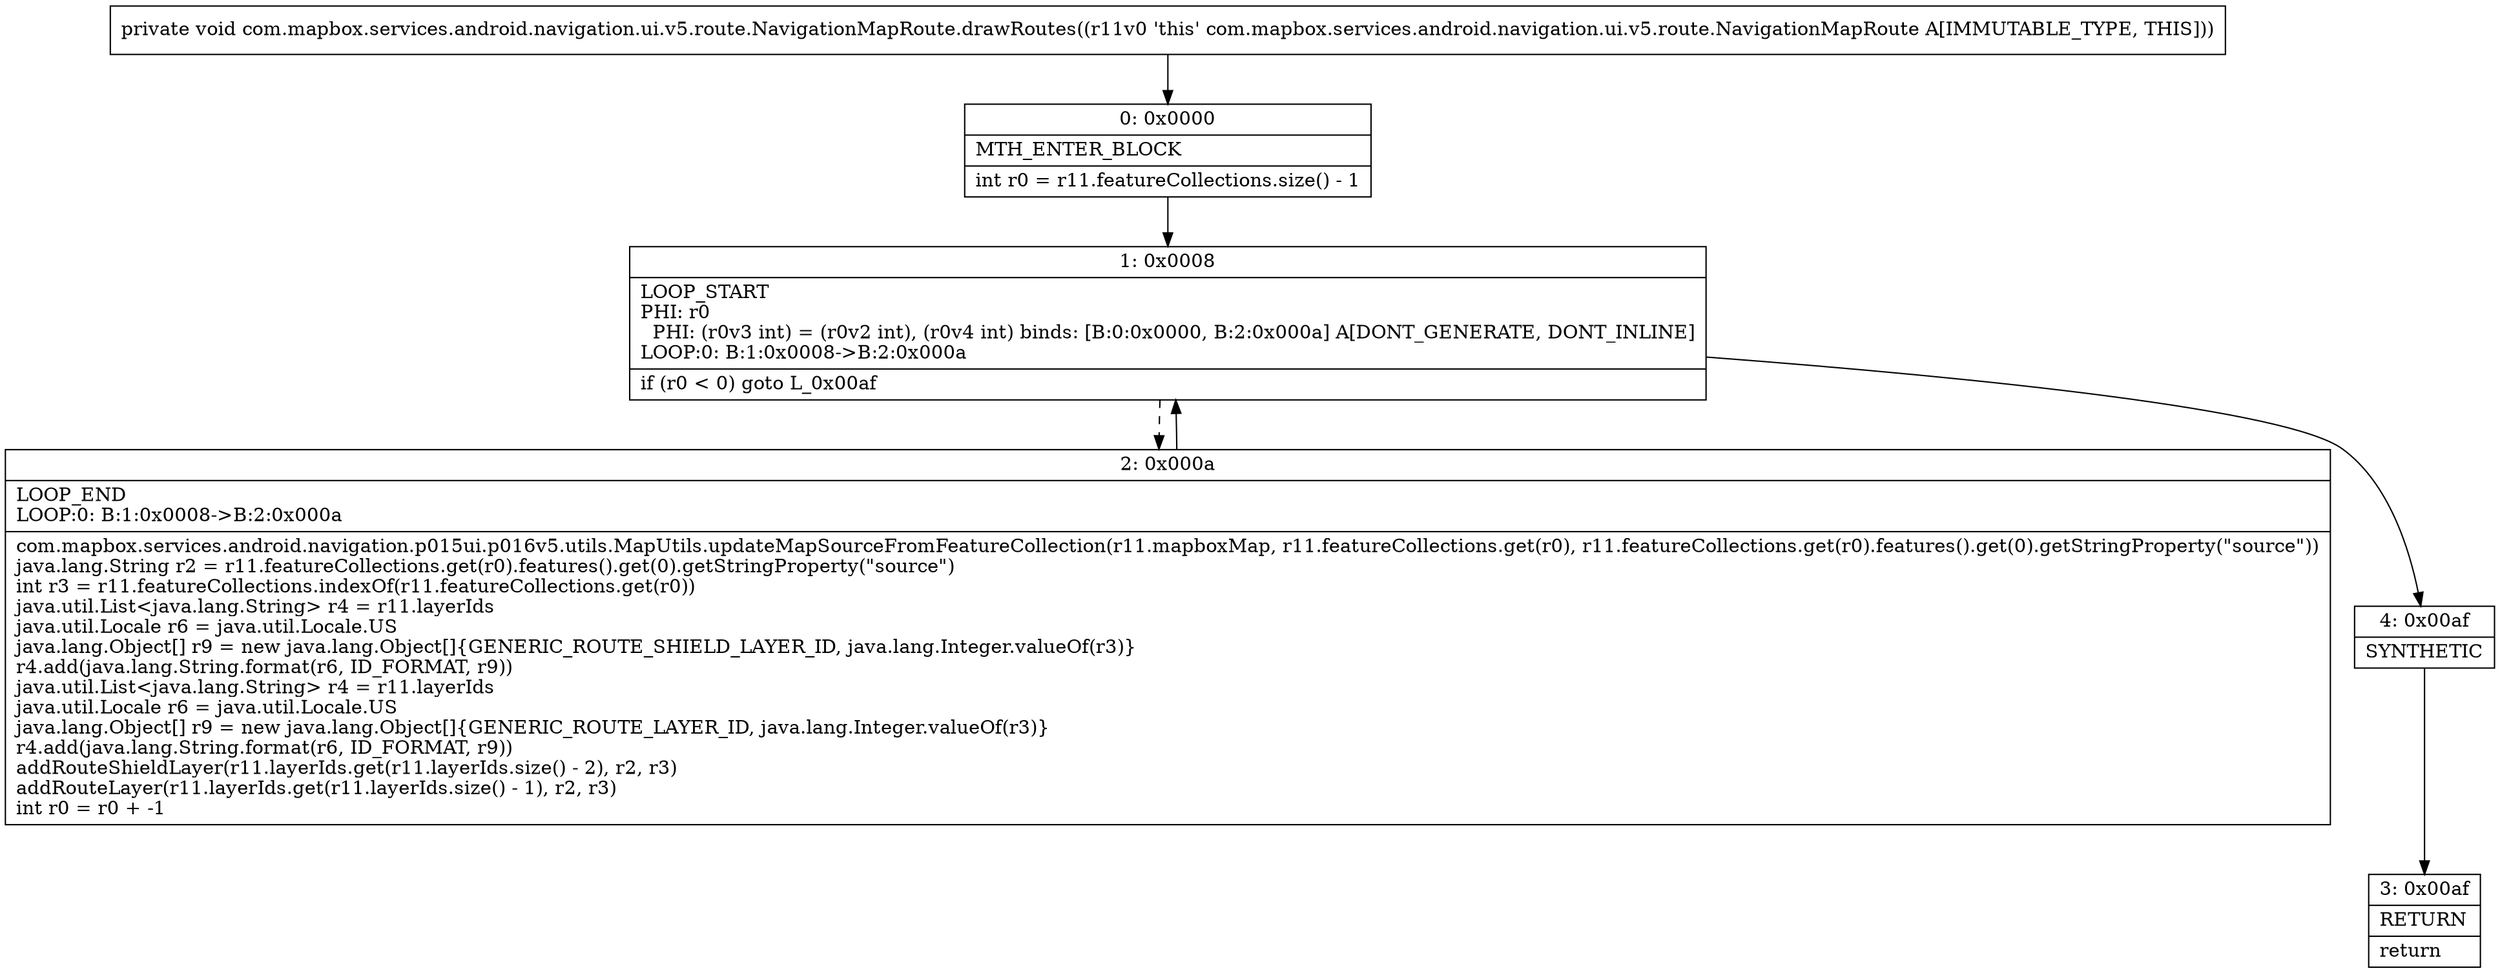 digraph "CFG forcom.mapbox.services.android.navigation.ui.v5.route.NavigationMapRoute.drawRoutes()V" {
Node_0 [shape=record,label="{0\:\ 0x0000|MTH_ENTER_BLOCK\l|int r0 = r11.featureCollections.size() \- 1\l}"];
Node_1 [shape=record,label="{1\:\ 0x0008|LOOP_START\lPHI: r0 \l  PHI: (r0v3 int) = (r0v2 int), (r0v4 int) binds: [B:0:0x0000, B:2:0x000a] A[DONT_GENERATE, DONT_INLINE]\lLOOP:0: B:1:0x0008\-\>B:2:0x000a\l|if (r0 \< 0) goto L_0x00af\l}"];
Node_2 [shape=record,label="{2\:\ 0x000a|LOOP_END\lLOOP:0: B:1:0x0008\-\>B:2:0x000a\l|com.mapbox.services.android.navigation.p015ui.p016v5.utils.MapUtils.updateMapSourceFromFeatureCollection(r11.mapboxMap, r11.featureCollections.get(r0), r11.featureCollections.get(r0).features().get(0).getStringProperty(\"source\"))\ljava.lang.String r2 = r11.featureCollections.get(r0).features().get(0).getStringProperty(\"source\")\lint r3 = r11.featureCollections.indexOf(r11.featureCollections.get(r0))\ljava.util.List\<java.lang.String\> r4 = r11.layerIds\ljava.util.Locale r6 = java.util.Locale.US\ljava.lang.Object[] r9 = new java.lang.Object[]\{GENERIC_ROUTE_SHIELD_LAYER_ID, java.lang.Integer.valueOf(r3)\}\lr4.add(java.lang.String.format(r6, ID_FORMAT, r9))\ljava.util.List\<java.lang.String\> r4 = r11.layerIds\ljava.util.Locale r6 = java.util.Locale.US\ljava.lang.Object[] r9 = new java.lang.Object[]\{GENERIC_ROUTE_LAYER_ID, java.lang.Integer.valueOf(r3)\}\lr4.add(java.lang.String.format(r6, ID_FORMAT, r9))\laddRouteShieldLayer(r11.layerIds.get(r11.layerIds.size() \- 2), r2, r3)\laddRouteLayer(r11.layerIds.get(r11.layerIds.size() \- 1), r2, r3)\lint r0 = r0 + \-1\l}"];
Node_3 [shape=record,label="{3\:\ 0x00af|RETURN\l|return\l}"];
Node_4 [shape=record,label="{4\:\ 0x00af|SYNTHETIC\l}"];
MethodNode[shape=record,label="{private void com.mapbox.services.android.navigation.ui.v5.route.NavigationMapRoute.drawRoutes((r11v0 'this' com.mapbox.services.android.navigation.ui.v5.route.NavigationMapRoute A[IMMUTABLE_TYPE, THIS])) }"];
MethodNode -> Node_0;
Node_0 -> Node_1;
Node_1 -> Node_2[style=dashed];
Node_1 -> Node_4;
Node_2 -> Node_1;
Node_4 -> Node_3;
}

